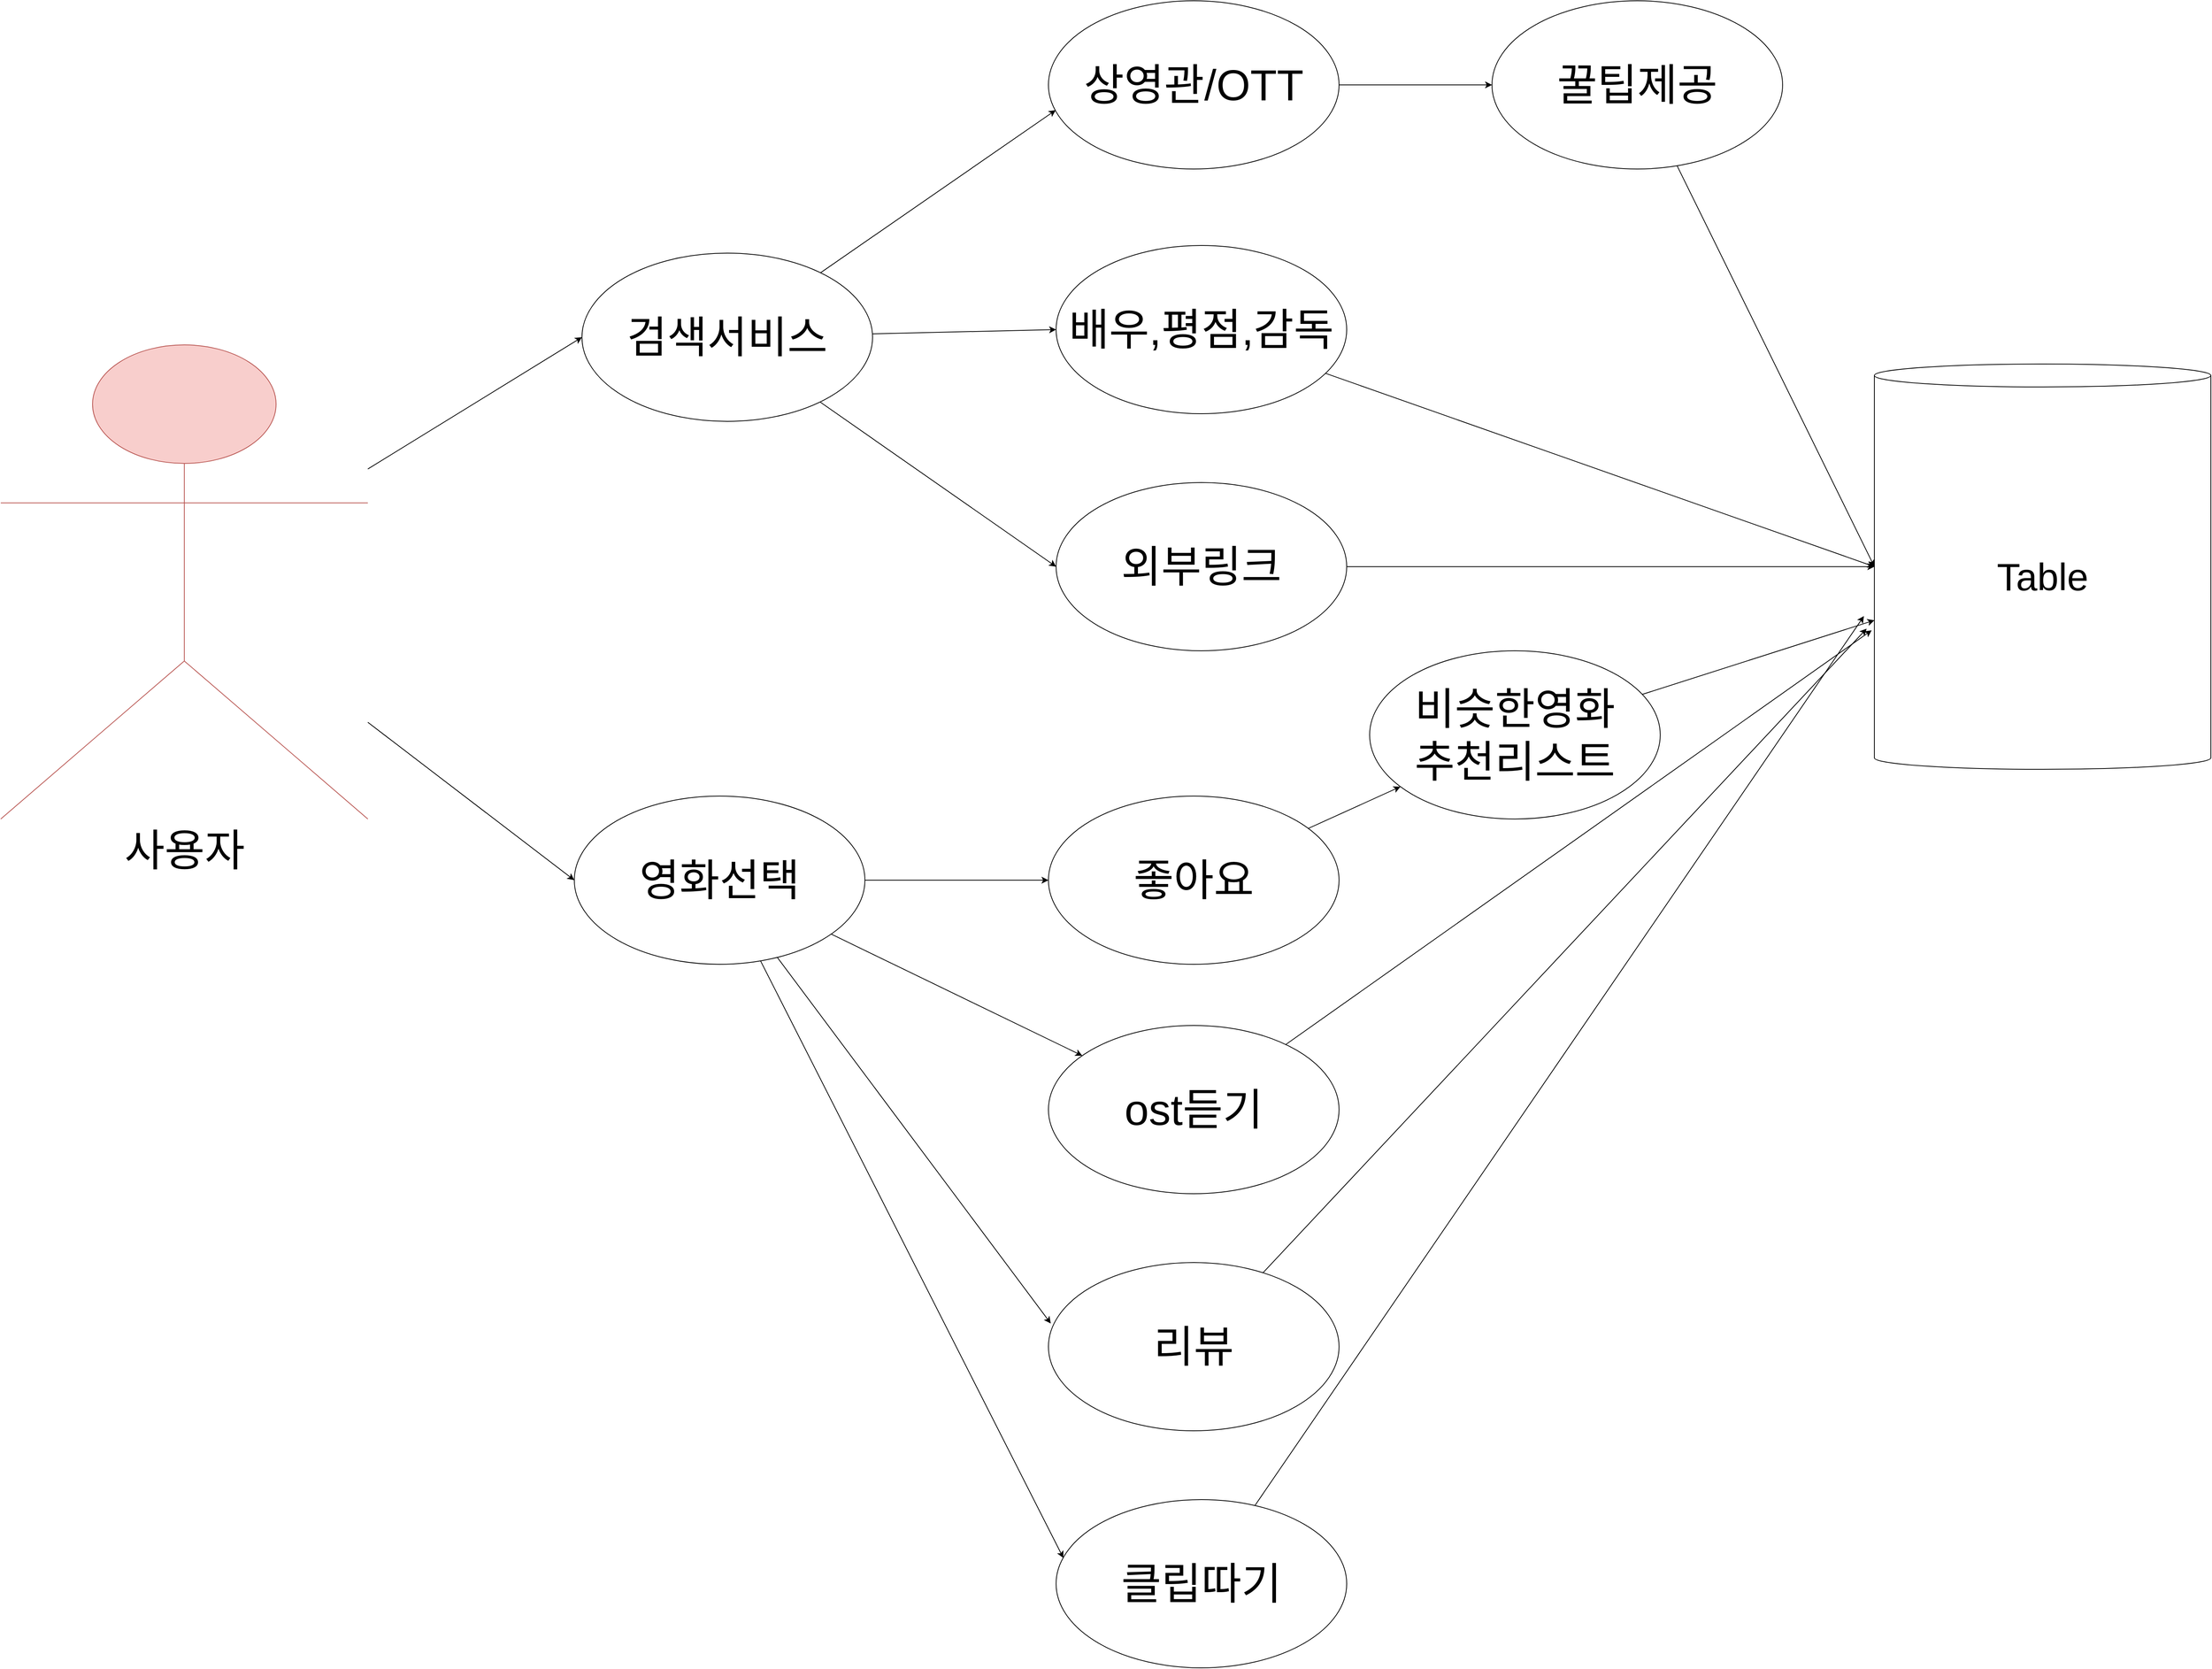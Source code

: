 <mxfile version="21.3.7" type="device">
  <diagram name="페이지-1" id="MrHHHNwLzbUd3_A1khUy">
    <mxGraphModel dx="4780" dy="2330" grid="1" gridSize="10" guides="1" tooltips="1" connect="1" arrows="1" fold="1" page="1" pageScale="1" pageWidth="4681" pageHeight="3300" math="0" shadow="0">
      <root>
        <mxCell id="0" />
        <mxCell id="1" parent="0" />
        <mxCell id="gcj5vu463N3IbTJhBO8N-13" style="edgeStyle=none;shape=connector;rounded=0;orthogonalLoop=1;jettySize=auto;html=1;labelBackgroundColor=default;strokeColor=default;fontFamily=Helvetica;fontSize=11;fontColor=default;endArrow=classic;entryX=0;entryY=0.5;entryDx=0;entryDy=0;" edge="1" parent="1" source="gcj5vu463N3IbTJhBO8N-1" target="gcj5vu463N3IbTJhBO8N-5">
          <mxGeometry relative="1" as="geometry">
            <mxPoint x="870" y="760" as="targetPoint" />
          </mxGeometry>
        </mxCell>
        <mxCell id="gcj5vu463N3IbTJhBO8N-15" style="edgeStyle=none;shape=connector;rounded=0;orthogonalLoop=1;jettySize=auto;html=1;entryX=0;entryY=0.5;entryDx=0;entryDy=0;labelBackgroundColor=default;strokeColor=default;fontFamily=Helvetica;fontSize=11;fontColor=default;endArrow=classic;" edge="1" parent="1" source="gcj5vu463N3IbTJhBO8N-1" target="gcj5vu463N3IbTJhBO8N-14">
          <mxGeometry relative="1" as="geometry" />
        </mxCell>
        <mxCell id="gcj5vu463N3IbTJhBO8N-1" value="사용자&lt;br&gt;" style="shape=umlActor;verticalLabelPosition=bottom;verticalAlign=top;html=1;outlineConnect=0;fillColor=#f8cecc;strokeColor=#b85450;fontSize=57;" vertex="1" parent="1">
          <mxGeometry x="70" y="600" width="480" height="620" as="geometry" />
        </mxCell>
        <mxCell id="gcj5vu463N3IbTJhBO8N-30" style="edgeStyle=none;shape=connector;rounded=0;orthogonalLoop=1;jettySize=auto;html=1;entryX=0;entryY=0.5;entryDx=0;entryDy=0;labelBackgroundColor=default;strokeColor=default;fontFamily=Helvetica;fontSize=11;fontColor=default;endArrow=classic;" edge="1" parent="1" source="gcj5vu463N3IbTJhBO8N-3" target="gcj5vu463N3IbTJhBO8N-29">
          <mxGeometry relative="1" as="geometry" />
        </mxCell>
        <mxCell id="gcj5vu463N3IbTJhBO8N-3" value="상영관/OTT" style="ellipse;whiteSpace=wrap;html=1;fontSize=57;" vertex="1" parent="1">
          <mxGeometry x="1440" y="150" width="380" height="220" as="geometry" />
        </mxCell>
        <mxCell id="gcj5vu463N3IbTJhBO8N-10" style="rounded=0;orthogonalLoop=1;jettySize=auto;html=1;entryX=0;entryY=0.5;entryDx=0;entryDy=0;" edge="1" parent="1" source="gcj5vu463N3IbTJhBO8N-5" target="gcj5vu463N3IbTJhBO8N-6">
          <mxGeometry relative="1" as="geometry" />
        </mxCell>
        <mxCell id="gcj5vu463N3IbTJhBO8N-11" style="rounded=0;orthogonalLoop=1;jettySize=auto;html=1;entryX=0.025;entryY=0.65;entryDx=0;entryDy=0;entryPerimeter=0;" edge="1" parent="1" source="gcj5vu463N3IbTJhBO8N-5" target="gcj5vu463N3IbTJhBO8N-3">
          <mxGeometry relative="1" as="geometry" />
        </mxCell>
        <mxCell id="gcj5vu463N3IbTJhBO8N-12" style="rounded=0;orthogonalLoop=1;jettySize=auto;html=1;entryX=0;entryY=0.5;entryDx=0;entryDy=0;" edge="1" parent="1" source="gcj5vu463N3IbTJhBO8N-5" target="gcj5vu463N3IbTJhBO8N-7">
          <mxGeometry relative="1" as="geometry" />
        </mxCell>
        <mxCell id="gcj5vu463N3IbTJhBO8N-5" value="검색서비스" style="ellipse;whiteSpace=wrap;html=1;fontSize=57;" vertex="1" parent="1">
          <mxGeometry x="830" y="480" width="380" height="220" as="geometry" />
        </mxCell>
        <mxCell id="gcj5vu463N3IbTJhBO8N-34" style="edgeStyle=none;shape=connector;rounded=0;orthogonalLoop=1;jettySize=auto;html=1;labelBackgroundColor=default;strokeColor=default;fontFamily=Helvetica;fontSize=11;fontColor=default;endArrow=classic;entryX=0;entryY=0.5;entryDx=0;entryDy=0;entryPerimeter=0;" edge="1" parent="1" source="gcj5vu463N3IbTJhBO8N-6" target="gcj5vu463N3IbTJhBO8N-32">
          <mxGeometry relative="1" as="geometry" />
        </mxCell>
        <mxCell id="gcj5vu463N3IbTJhBO8N-6" value="배우,평점,감독&lt;br&gt;" style="ellipse;whiteSpace=wrap;html=1;fontSize=57;" vertex="1" parent="1">
          <mxGeometry x="1450" y="470" width="380" height="220" as="geometry" />
        </mxCell>
        <mxCell id="gcj5vu463N3IbTJhBO8N-35" style="edgeStyle=none;shape=connector;rounded=0;orthogonalLoop=1;jettySize=auto;html=1;entryX=0;entryY=0.5;entryDx=0;entryDy=0;entryPerimeter=0;labelBackgroundColor=default;strokeColor=default;fontFamily=Helvetica;fontSize=11;fontColor=default;endArrow=classic;" edge="1" parent="1" source="gcj5vu463N3IbTJhBO8N-7" target="gcj5vu463N3IbTJhBO8N-32">
          <mxGeometry relative="1" as="geometry" />
        </mxCell>
        <mxCell id="gcj5vu463N3IbTJhBO8N-7" value="외부링크&lt;br&gt;" style="ellipse;whiteSpace=wrap;html=1;fontSize=57;" vertex="1" parent="1">
          <mxGeometry x="1450" y="780" width="380" height="220" as="geometry" />
        </mxCell>
        <mxCell id="gcj5vu463N3IbTJhBO8N-18" style="edgeStyle=none;shape=connector;rounded=0;orthogonalLoop=1;jettySize=auto;html=1;labelBackgroundColor=default;strokeColor=default;fontFamily=Helvetica;fontSize=11;fontColor=default;endArrow=classic;" edge="1" parent="1" source="gcj5vu463N3IbTJhBO8N-14" target="gcj5vu463N3IbTJhBO8N-16">
          <mxGeometry relative="1" as="geometry" />
        </mxCell>
        <mxCell id="gcj5vu463N3IbTJhBO8N-21" style="edgeStyle=none;shape=connector;rounded=0;orthogonalLoop=1;jettySize=auto;html=1;labelBackgroundColor=default;strokeColor=default;fontFamily=Helvetica;fontSize=11;fontColor=default;endArrow=classic;" edge="1" parent="1" source="gcj5vu463N3IbTJhBO8N-14" target="gcj5vu463N3IbTJhBO8N-20">
          <mxGeometry relative="1" as="geometry" />
        </mxCell>
        <mxCell id="gcj5vu463N3IbTJhBO8N-23" style="edgeStyle=none;shape=connector;rounded=0;orthogonalLoop=1;jettySize=auto;html=1;entryX=0.008;entryY=0.362;entryDx=0;entryDy=0;entryPerimeter=0;labelBackgroundColor=default;strokeColor=default;fontFamily=Helvetica;fontSize=11;fontColor=default;endArrow=classic;" edge="1" parent="1" source="gcj5vu463N3IbTJhBO8N-14" target="gcj5vu463N3IbTJhBO8N-22">
          <mxGeometry relative="1" as="geometry" />
        </mxCell>
        <mxCell id="gcj5vu463N3IbTJhBO8N-28" style="edgeStyle=none;shape=connector;rounded=0;orthogonalLoop=1;jettySize=auto;html=1;entryX=0.025;entryY=0.347;entryDx=0;entryDy=0;entryPerimeter=0;labelBackgroundColor=default;strokeColor=default;fontFamily=Helvetica;fontSize=11;fontColor=default;endArrow=classic;" edge="1" parent="1" source="gcj5vu463N3IbTJhBO8N-14" target="gcj5vu463N3IbTJhBO8N-24">
          <mxGeometry relative="1" as="geometry" />
        </mxCell>
        <mxCell id="gcj5vu463N3IbTJhBO8N-14" value="영화선택" style="ellipse;whiteSpace=wrap;html=1;fontSize=57;" vertex="1" parent="1">
          <mxGeometry x="820" y="1190" width="380" height="220" as="geometry" />
        </mxCell>
        <mxCell id="gcj5vu463N3IbTJhBO8N-19" style="edgeStyle=none;shape=connector;rounded=0;orthogonalLoop=1;jettySize=auto;html=1;labelBackgroundColor=default;strokeColor=default;fontFamily=Helvetica;fontSize=11;fontColor=default;endArrow=classic;" edge="1" parent="1" source="gcj5vu463N3IbTJhBO8N-16" target="gcj5vu463N3IbTJhBO8N-17">
          <mxGeometry relative="1" as="geometry" />
        </mxCell>
        <mxCell id="gcj5vu463N3IbTJhBO8N-16" value="좋아요" style="ellipse;whiteSpace=wrap;html=1;fontSize=57;" vertex="1" parent="1">
          <mxGeometry x="1440" y="1190" width="380" height="220" as="geometry" />
        </mxCell>
        <mxCell id="gcj5vu463N3IbTJhBO8N-36" style="edgeStyle=none;shape=connector;rounded=0;orthogonalLoop=1;jettySize=auto;html=1;labelBackgroundColor=default;strokeColor=default;fontFamily=Helvetica;fontSize=11;fontColor=default;endArrow=classic;" edge="1" parent="1" source="gcj5vu463N3IbTJhBO8N-17" target="gcj5vu463N3IbTJhBO8N-32">
          <mxGeometry relative="1" as="geometry" />
        </mxCell>
        <mxCell id="gcj5vu463N3IbTJhBO8N-17" value="비슷한영화&lt;br&gt;추천리스트" style="ellipse;whiteSpace=wrap;html=1;fontSize=57;" vertex="1" parent="1">
          <mxGeometry x="1860" y="1000" width="380" height="220" as="geometry" />
        </mxCell>
        <mxCell id="gcj5vu463N3IbTJhBO8N-37" style="edgeStyle=none;shape=connector;rounded=0;orthogonalLoop=1;jettySize=auto;html=1;labelBackgroundColor=default;strokeColor=default;fontFamily=Helvetica;fontSize=11;fontColor=default;endArrow=classic;entryX=-0.008;entryY=0.657;entryDx=0;entryDy=0;entryPerimeter=0;" edge="1" parent="1" source="gcj5vu463N3IbTJhBO8N-20" target="gcj5vu463N3IbTJhBO8N-32">
          <mxGeometry relative="1" as="geometry" />
        </mxCell>
        <mxCell id="gcj5vu463N3IbTJhBO8N-20" value="ost듣기" style="ellipse;whiteSpace=wrap;html=1;fontSize=57;" vertex="1" parent="1">
          <mxGeometry x="1440" y="1490" width="380" height="220" as="geometry" />
        </mxCell>
        <mxCell id="gcj5vu463N3IbTJhBO8N-38" style="edgeStyle=none;shape=connector;rounded=0;orthogonalLoop=1;jettySize=auto;html=1;labelBackgroundColor=default;strokeColor=default;fontFamily=Helvetica;fontSize=11;fontColor=default;endArrow=classic;entryX=-0.023;entryY=0.653;entryDx=0;entryDy=0;entryPerimeter=0;" edge="1" parent="1" source="gcj5vu463N3IbTJhBO8N-22" target="gcj5vu463N3IbTJhBO8N-32">
          <mxGeometry relative="1" as="geometry" />
        </mxCell>
        <mxCell id="gcj5vu463N3IbTJhBO8N-22" value="리뷰" style="ellipse;whiteSpace=wrap;html=1;fontSize=57;" vertex="1" parent="1">
          <mxGeometry x="1440" y="1800" width="380" height="220" as="geometry" />
        </mxCell>
        <mxCell id="gcj5vu463N3IbTJhBO8N-39" style="edgeStyle=none;shape=connector;rounded=0;orthogonalLoop=1;jettySize=auto;html=1;labelBackgroundColor=default;strokeColor=default;fontFamily=Helvetica;fontSize=11;fontColor=default;endArrow=classic;entryX=-0.031;entryY=0.622;entryDx=0;entryDy=0;entryPerimeter=0;" edge="1" parent="1" source="gcj5vu463N3IbTJhBO8N-24" target="gcj5vu463N3IbTJhBO8N-32">
          <mxGeometry relative="1" as="geometry" />
        </mxCell>
        <mxCell id="gcj5vu463N3IbTJhBO8N-24" value="클립따기" style="ellipse;whiteSpace=wrap;html=1;fontSize=57;" vertex="1" parent="1">
          <mxGeometry x="1450" y="2110" width="380" height="220" as="geometry" />
        </mxCell>
        <mxCell id="gcj5vu463N3IbTJhBO8N-33" style="edgeStyle=none;shape=connector;rounded=0;orthogonalLoop=1;jettySize=auto;html=1;labelBackgroundColor=default;strokeColor=default;fontFamily=Helvetica;fontSize=11;fontColor=default;endArrow=classic;entryX=0;entryY=0.5;entryDx=0;entryDy=0;entryPerimeter=0;" edge="1" parent="1" source="gcj5vu463N3IbTJhBO8N-29" target="gcj5vu463N3IbTJhBO8N-32">
          <mxGeometry relative="1" as="geometry" />
        </mxCell>
        <mxCell id="gcj5vu463N3IbTJhBO8N-29" value="꿀팁제공" style="ellipse;whiteSpace=wrap;html=1;fontSize=57;" vertex="1" parent="1">
          <mxGeometry x="2020" y="150" width="380" height="220" as="geometry" />
        </mxCell>
        <mxCell id="gcj5vu463N3IbTJhBO8N-32" value="&lt;font style=&quot;font-size: 50px;&quot;&gt;Table&lt;/font&gt;" style="shape=cylinder3;whiteSpace=wrap;html=1;boundedLbl=1;backgroundOutline=1;size=15;fontFamily=Helvetica;fontSize=11;fontColor=default;" vertex="1" parent="1">
          <mxGeometry x="2520" y="625" width="440" height="530" as="geometry" />
        </mxCell>
      </root>
    </mxGraphModel>
  </diagram>
</mxfile>
